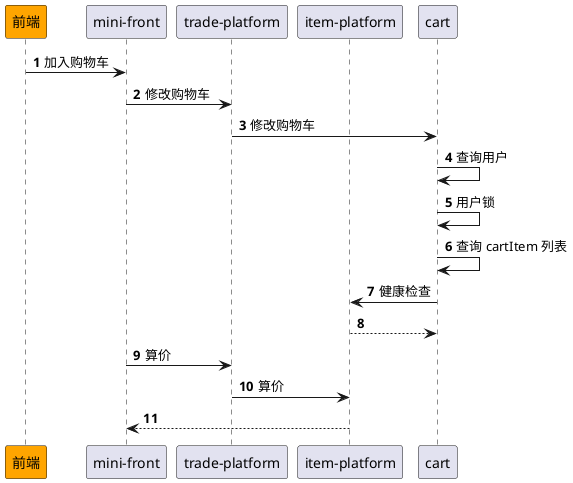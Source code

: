 @startuml

participant "前端" as f #orange
participant "mini-front" as mf
participant "trade-platform" as tp
participant "item-platform" as ip
participant "cart" as c

autonumber
' price
f -> mf: 加入购物车
mf -> tp: 修改购物车
tp -> c: 修改购物车
c -> c: 查询用户
c -> c: 用户锁
c -> c: 查询 cartItem 列表
c -> ip: 健康检查
return


' 拿到 price、fee、memberPrice
mf -> tp: 算价
tp -> ip: 算价
ip --> mf

@enduml